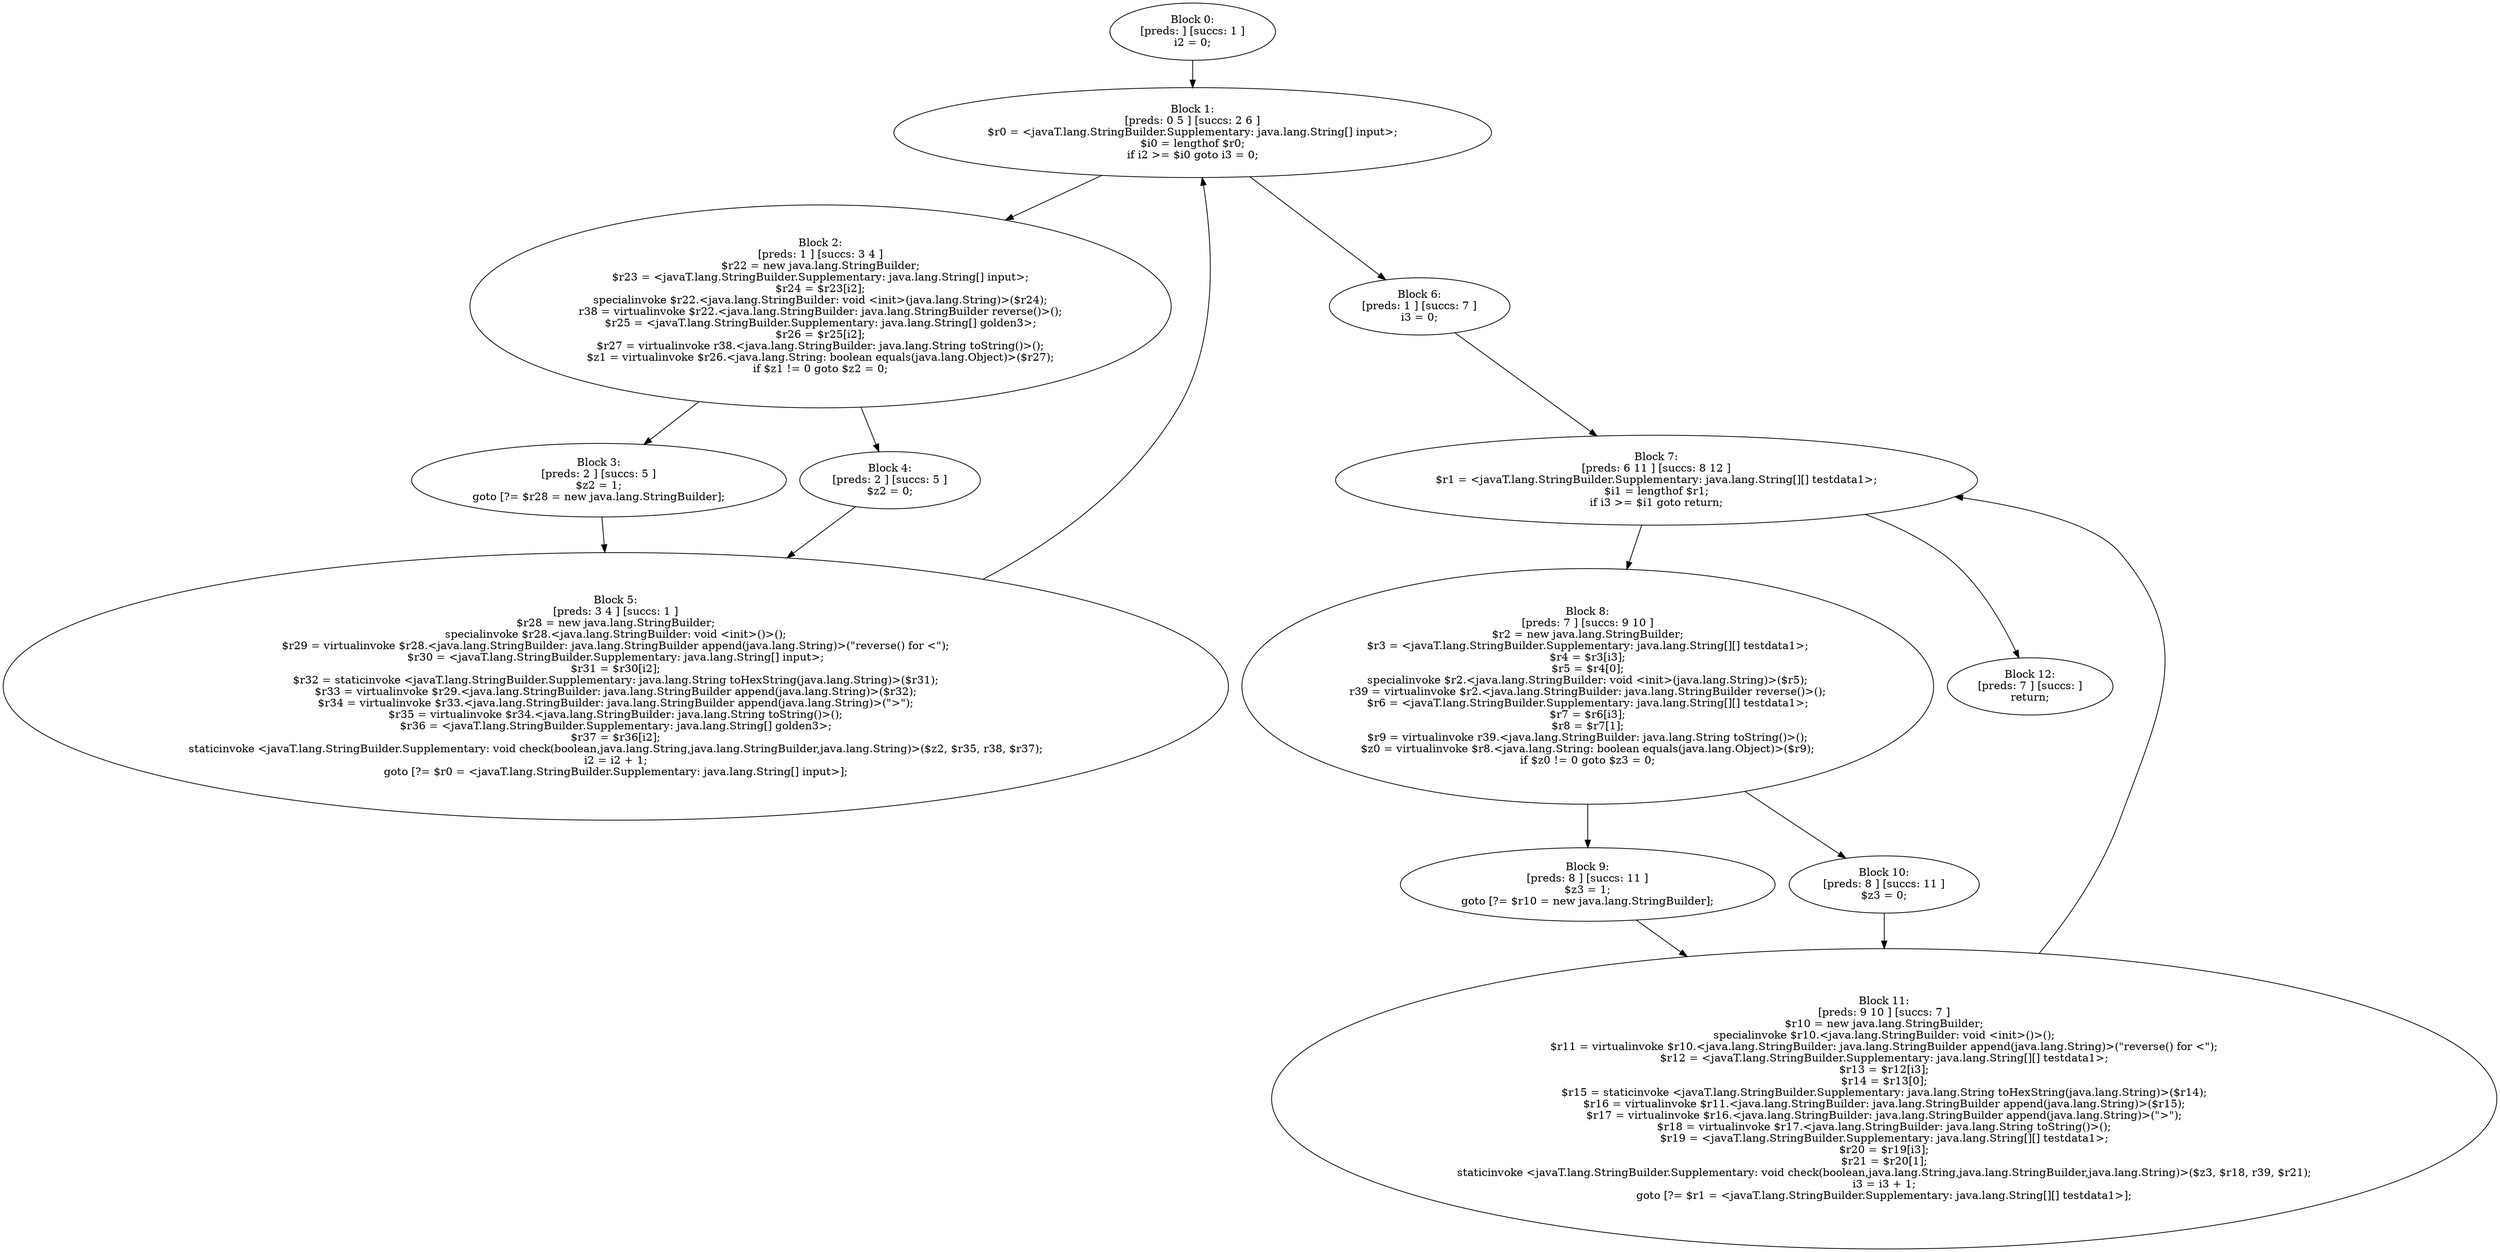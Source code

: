 digraph "unitGraph" {
    "Block 0:
[preds: ] [succs: 1 ]
i2 = 0;
"
    "Block 1:
[preds: 0 5 ] [succs: 2 6 ]
$r0 = <javaT.lang.StringBuilder.Supplementary: java.lang.String[] input>;
$i0 = lengthof $r0;
if i2 >= $i0 goto i3 = 0;
"
    "Block 2:
[preds: 1 ] [succs: 3 4 ]
$r22 = new java.lang.StringBuilder;
$r23 = <javaT.lang.StringBuilder.Supplementary: java.lang.String[] input>;
$r24 = $r23[i2];
specialinvoke $r22.<java.lang.StringBuilder: void <init>(java.lang.String)>($r24);
r38 = virtualinvoke $r22.<java.lang.StringBuilder: java.lang.StringBuilder reverse()>();
$r25 = <javaT.lang.StringBuilder.Supplementary: java.lang.String[] golden3>;
$r26 = $r25[i2];
$r27 = virtualinvoke r38.<java.lang.StringBuilder: java.lang.String toString()>();
$z1 = virtualinvoke $r26.<java.lang.String: boolean equals(java.lang.Object)>($r27);
if $z1 != 0 goto $z2 = 0;
"
    "Block 3:
[preds: 2 ] [succs: 5 ]
$z2 = 1;
goto [?= $r28 = new java.lang.StringBuilder];
"
    "Block 4:
[preds: 2 ] [succs: 5 ]
$z2 = 0;
"
    "Block 5:
[preds: 3 4 ] [succs: 1 ]
$r28 = new java.lang.StringBuilder;
specialinvoke $r28.<java.lang.StringBuilder: void <init>()>();
$r29 = virtualinvoke $r28.<java.lang.StringBuilder: java.lang.StringBuilder append(java.lang.String)>(\"reverse() for <\");
$r30 = <javaT.lang.StringBuilder.Supplementary: java.lang.String[] input>;
$r31 = $r30[i2];
$r32 = staticinvoke <javaT.lang.StringBuilder.Supplementary: java.lang.String toHexString(java.lang.String)>($r31);
$r33 = virtualinvoke $r29.<java.lang.StringBuilder: java.lang.StringBuilder append(java.lang.String)>($r32);
$r34 = virtualinvoke $r33.<java.lang.StringBuilder: java.lang.StringBuilder append(java.lang.String)>(\">\");
$r35 = virtualinvoke $r34.<java.lang.StringBuilder: java.lang.String toString()>();
$r36 = <javaT.lang.StringBuilder.Supplementary: java.lang.String[] golden3>;
$r37 = $r36[i2];
staticinvoke <javaT.lang.StringBuilder.Supplementary: void check(boolean,java.lang.String,java.lang.StringBuilder,java.lang.String)>($z2, $r35, r38, $r37);
i2 = i2 + 1;
goto [?= $r0 = <javaT.lang.StringBuilder.Supplementary: java.lang.String[] input>];
"
    "Block 6:
[preds: 1 ] [succs: 7 ]
i3 = 0;
"
    "Block 7:
[preds: 6 11 ] [succs: 8 12 ]
$r1 = <javaT.lang.StringBuilder.Supplementary: java.lang.String[][] testdata1>;
$i1 = lengthof $r1;
if i3 >= $i1 goto return;
"
    "Block 8:
[preds: 7 ] [succs: 9 10 ]
$r2 = new java.lang.StringBuilder;
$r3 = <javaT.lang.StringBuilder.Supplementary: java.lang.String[][] testdata1>;
$r4 = $r3[i3];
$r5 = $r4[0];
specialinvoke $r2.<java.lang.StringBuilder: void <init>(java.lang.String)>($r5);
r39 = virtualinvoke $r2.<java.lang.StringBuilder: java.lang.StringBuilder reverse()>();
$r6 = <javaT.lang.StringBuilder.Supplementary: java.lang.String[][] testdata1>;
$r7 = $r6[i3];
$r8 = $r7[1];
$r9 = virtualinvoke r39.<java.lang.StringBuilder: java.lang.String toString()>();
$z0 = virtualinvoke $r8.<java.lang.String: boolean equals(java.lang.Object)>($r9);
if $z0 != 0 goto $z3 = 0;
"
    "Block 9:
[preds: 8 ] [succs: 11 ]
$z3 = 1;
goto [?= $r10 = new java.lang.StringBuilder];
"
    "Block 10:
[preds: 8 ] [succs: 11 ]
$z3 = 0;
"
    "Block 11:
[preds: 9 10 ] [succs: 7 ]
$r10 = new java.lang.StringBuilder;
specialinvoke $r10.<java.lang.StringBuilder: void <init>()>();
$r11 = virtualinvoke $r10.<java.lang.StringBuilder: java.lang.StringBuilder append(java.lang.String)>(\"reverse() for <\");
$r12 = <javaT.lang.StringBuilder.Supplementary: java.lang.String[][] testdata1>;
$r13 = $r12[i3];
$r14 = $r13[0];
$r15 = staticinvoke <javaT.lang.StringBuilder.Supplementary: java.lang.String toHexString(java.lang.String)>($r14);
$r16 = virtualinvoke $r11.<java.lang.StringBuilder: java.lang.StringBuilder append(java.lang.String)>($r15);
$r17 = virtualinvoke $r16.<java.lang.StringBuilder: java.lang.StringBuilder append(java.lang.String)>(\">\");
$r18 = virtualinvoke $r17.<java.lang.StringBuilder: java.lang.String toString()>();
$r19 = <javaT.lang.StringBuilder.Supplementary: java.lang.String[][] testdata1>;
$r20 = $r19[i3];
$r21 = $r20[1];
staticinvoke <javaT.lang.StringBuilder.Supplementary: void check(boolean,java.lang.String,java.lang.StringBuilder,java.lang.String)>($z3, $r18, r39, $r21);
i3 = i3 + 1;
goto [?= $r1 = <javaT.lang.StringBuilder.Supplementary: java.lang.String[][] testdata1>];
"
    "Block 12:
[preds: 7 ] [succs: ]
return;
"
    "Block 0:
[preds: ] [succs: 1 ]
i2 = 0;
"->"Block 1:
[preds: 0 5 ] [succs: 2 6 ]
$r0 = <javaT.lang.StringBuilder.Supplementary: java.lang.String[] input>;
$i0 = lengthof $r0;
if i2 >= $i0 goto i3 = 0;
";
    "Block 1:
[preds: 0 5 ] [succs: 2 6 ]
$r0 = <javaT.lang.StringBuilder.Supplementary: java.lang.String[] input>;
$i0 = lengthof $r0;
if i2 >= $i0 goto i3 = 0;
"->"Block 2:
[preds: 1 ] [succs: 3 4 ]
$r22 = new java.lang.StringBuilder;
$r23 = <javaT.lang.StringBuilder.Supplementary: java.lang.String[] input>;
$r24 = $r23[i2];
specialinvoke $r22.<java.lang.StringBuilder: void <init>(java.lang.String)>($r24);
r38 = virtualinvoke $r22.<java.lang.StringBuilder: java.lang.StringBuilder reverse()>();
$r25 = <javaT.lang.StringBuilder.Supplementary: java.lang.String[] golden3>;
$r26 = $r25[i2];
$r27 = virtualinvoke r38.<java.lang.StringBuilder: java.lang.String toString()>();
$z1 = virtualinvoke $r26.<java.lang.String: boolean equals(java.lang.Object)>($r27);
if $z1 != 0 goto $z2 = 0;
";
    "Block 1:
[preds: 0 5 ] [succs: 2 6 ]
$r0 = <javaT.lang.StringBuilder.Supplementary: java.lang.String[] input>;
$i0 = lengthof $r0;
if i2 >= $i0 goto i3 = 0;
"->"Block 6:
[preds: 1 ] [succs: 7 ]
i3 = 0;
";
    "Block 2:
[preds: 1 ] [succs: 3 4 ]
$r22 = new java.lang.StringBuilder;
$r23 = <javaT.lang.StringBuilder.Supplementary: java.lang.String[] input>;
$r24 = $r23[i2];
specialinvoke $r22.<java.lang.StringBuilder: void <init>(java.lang.String)>($r24);
r38 = virtualinvoke $r22.<java.lang.StringBuilder: java.lang.StringBuilder reverse()>();
$r25 = <javaT.lang.StringBuilder.Supplementary: java.lang.String[] golden3>;
$r26 = $r25[i2];
$r27 = virtualinvoke r38.<java.lang.StringBuilder: java.lang.String toString()>();
$z1 = virtualinvoke $r26.<java.lang.String: boolean equals(java.lang.Object)>($r27);
if $z1 != 0 goto $z2 = 0;
"->"Block 3:
[preds: 2 ] [succs: 5 ]
$z2 = 1;
goto [?= $r28 = new java.lang.StringBuilder];
";
    "Block 2:
[preds: 1 ] [succs: 3 4 ]
$r22 = new java.lang.StringBuilder;
$r23 = <javaT.lang.StringBuilder.Supplementary: java.lang.String[] input>;
$r24 = $r23[i2];
specialinvoke $r22.<java.lang.StringBuilder: void <init>(java.lang.String)>($r24);
r38 = virtualinvoke $r22.<java.lang.StringBuilder: java.lang.StringBuilder reverse()>();
$r25 = <javaT.lang.StringBuilder.Supplementary: java.lang.String[] golden3>;
$r26 = $r25[i2];
$r27 = virtualinvoke r38.<java.lang.StringBuilder: java.lang.String toString()>();
$z1 = virtualinvoke $r26.<java.lang.String: boolean equals(java.lang.Object)>($r27);
if $z1 != 0 goto $z2 = 0;
"->"Block 4:
[preds: 2 ] [succs: 5 ]
$z2 = 0;
";
    "Block 3:
[preds: 2 ] [succs: 5 ]
$z2 = 1;
goto [?= $r28 = new java.lang.StringBuilder];
"->"Block 5:
[preds: 3 4 ] [succs: 1 ]
$r28 = new java.lang.StringBuilder;
specialinvoke $r28.<java.lang.StringBuilder: void <init>()>();
$r29 = virtualinvoke $r28.<java.lang.StringBuilder: java.lang.StringBuilder append(java.lang.String)>(\"reverse() for <\");
$r30 = <javaT.lang.StringBuilder.Supplementary: java.lang.String[] input>;
$r31 = $r30[i2];
$r32 = staticinvoke <javaT.lang.StringBuilder.Supplementary: java.lang.String toHexString(java.lang.String)>($r31);
$r33 = virtualinvoke $r29.<java.lang.StringBuilder: java.lang.StringBuilder append(java.lang.String)>($r32);
$r34 = virtualinvoke $r33.<java.lang.StringBuilder: java.lang.StringBuilder append(java.lang.String)>(\">\");
$r35 = virtualinvoke $r34.<java.lang.StringBuilder: java.lang.String toString()>();
$r36 = <javaT.lang.StringBuilder.Supplementary: java.lang.String[] golden3>;
$r37 = $r36[i2];
staticinvoke <javaT.lang.StringBuilder.Supplementary: void check(boolean,java.lang.String,java.lang.StringBuilder,java.lang.String)>($z2, $r35, r38, $r37);
i2 = i2 + 1;
goto [?= $r0 = <javaT.lang.StringBuilder.Supplementary: java.lang.String[] input>];
";
    "Block 4:
[preds: 2 ] [succs: 5 ]
$z2 = 0;
"->"Block 5:
[preds: 3 4 ] [succs: 1 ]
$r28 = new java.lang.StringBuilder;
specialinvoke $r28.<java.lang.StringBuilder: void <init>()>();
$r29 = virtualinvoke $r28.<java.lang.StringBuilder: java.lang.StringBuilder append(java.lang.String)>(\"reverse() for <\");
$r30 = <javaT.lang.StringBuilder.Supplementary: java.lang.String[] input>;
$r31 = $r30[i2];
$r32 = staticinvoke <javaT.lang.StringBuilder.Supplementary: java.lang.String toHexString(java.lang.String)>($r31);
$r33 = virtualinvoke $r29.<java.lang.StringBuilder: java.lang.StringBuilder append(java.lang.String)>($r32);
$r34 = virtualinvoke $r33.<java.lang.StringBuilder: java.lang.StringBuilder append(java.lang.String)>(\">\");
$r35 = virtualinvoke $r34.<java.lang.StringBuilder: java.lang.String toString()>();
$r36 = <javaT.lang.StringBuilder.Supplementary: java.lang.String[] golden3>;
$r37 = $r36[i2];
staticinvoke <javaT.lang.StringBuilder.Supplementary: void check(boolean,java.lang.String,java.lang.StringBuilder,java.lang.String)>($z2, $r35, r38, $r37);
i2 = i2 + 1;
goto [?= $r0 = <javaT.lang.StringBuilder.Supplementary: java.lang.String[] input>];
";
    "Block 5:
[preds: 3 4 ] [succs: 1 ]
$r28 = new java.lang.StringBuilder;
specialinvoke $r28.<java.lang.StringBuilder: void <init>()>();
$r29 = virtualinvoke $r28.<java.lang.StringBuilder: java.lang.StringBuilder append(java.lang.String)>(\"reverse() for <\");
$r30 = <javaT.lang.StringBuilder.Supplementary: java.lang.String[] input>;
$r31 = $r30[i2];
$r32 = staticinvoke <javaT.lang.StringBuilder.Supplementary: java.lang.String toHexString(java.lang.String)>($r31);
$r33 = virtualinvoke $r29.<java.lang.StringBuilder: java.lang.StringBuilder append(java.lang.String)>($r32);
$r34 = virtualinvoke $r33.<java.lang.StringBuilder: java.lang.StringBuilder append(java.lang.String)>(\">\");
$r35 = virtualinvoke $r34.<java.lang.StringBuilder: java.lang.String toString()>();
$r36 = <javaT.lang.StringBuilder.Supplementary: java.lang.String[] golden3>;
$r37 = $r36[i2];
staticinvoke <javaT.lang.StringBuilder.Supplementary: void check(boolean,java.lang.String,java.lang.StringBuilder,java.lang.String)>($z2, $r35, r38, $r37);
i2 = i2 + 1;
goto [?= $r0 = <javaT.lang.StringBuilder.Supplementary: java.lang.String[] input>];
"->"Block 1:
[preds: 0 5 ] [succs: 2 6 ]
$r0 = <javaT.lang.StringBuilder.Supplementary: java.lang.String[] input>;
$i0 = lengthof $r0;
if i2 >= $i0 goto i3 = 0;
";
    "Block 6:
[preds: 1 ] [succs: 7 ]
i3 = 0;
"->"Block 7:
[preds: 6 11 ] [succs: 8 12 ]
$r1 = <javaT.lang.StringBuilder.Supplementary: java.lang.String[][] testdata1>;
$i1 = lengthof $r1;
if i3 >= $i1 goto return;
";
    "Block 7:
[preds: 6 11 ] [succs: 8 12 ]
$r1 = <javaT.lang.StringBuilder.Supplementary: java.lang.String[][] testdata1>;
$i1 = lengthof $r1;
if i3 >= $i1 goto return;
"->"Block 8:
[preds: 7 ] [succs: 9 10 ]
$r2 = new java.lang.StringBuilder;
$r3 = <javaT.lang.StringBuilder.Supplementary: java.lang.String[][] testdata1>;
$r4 = $r3[i3];
$r5 = $r4[0];
specialinvoke $r2.<java.lang.StringBuilder: void <init>(java.lang.String)>($r5);
r39 = virtualinvoke $r2.<java.lang.StringBuilder: java.lang.StringBuilder reverse()>();
$r6 = <javaT.lang.StringBuilder.Supplementary: java.lang.String[][] testdata1>;
$r7 = $r6[i3];
$r8 = $r7[1];
$r9 = virtualinvoke r39.<java.lang.StringBuilder: java.lang.String toString()>();
$z0 = virtualinvoke $r8.<java.lang.String: boolean equals(java.lang.Object)>($r9);
if $z0 != 0 goto $z3 = 0;
";
    "Block 7:
[preds: 6 11 ] [succs: 8 12 ]
$r1 = <javaT.lang.StringBuilder.Supplementary: java.lang.String[][] testdata1>;
$i1 = lengthof $r1;
if i3 >= $i1 goto return;
"->"Block 12:
[preds: 7 ] [succs: ]
return;
";
    "Block 8:
[preds: 7 ] [succs: 9 10 ]
$r2 = new java.lang.StringBuilder;
$r3 = <javaT.lang.StringBuilder.Supplementary: java.lang.String[][] testdata1>;
$r4 = $r3[i3];
$r5 = $r4[0];
specialinvoke $r2.<java.lang.StringBuilder: void <init>(java.lang.String)>($r5);
r39 = virtualinvoke $r2.<java.lang.StringBuilder: java.lang.StringBuilder reverse()>();
$r6 = <javaT.lang.StringBuilder.Supplementary: java.lang.String[][] testdata1>;
$r7 = $r6[i3];
$r8 = $r7[1];
$r9 = virtualinvoke r39.<java.lang.StringBuilder: java.lang.String toString()>();
$z0 = virtualinvoke $r8.<java.lang.String: boolean equals(java.lang.Object)>($r9);
if $z0 != 0 goto $z3 = 0;
"->"Block 9:
[preds: 8 ] [succs: 11 ]
$z3 = 1;
goto [?= $r10 = new java.lang.StringBuilder];
";
    "Block 8:
[preds: 7 ] [succs: 9 10 ]
$r2 = new java.lang.StringBuilder;
$r3 = <javaT.lang.StringBuilder.Supplementary: java.lang.String[][] testdata1>;
$r4 = $r3[i3];
$r5 = $r4[0];
specialinvoke $r2.<java.lang.StringBuilder: void <init>(java.lang.String)>($r5);
r39 = virtualinvoke $r2.<java.lang.StringBuilder: java.lang.StringBuilder reverse()>();
$r6 = <javaT.lang.StringBuilder.Supplementary: java.lang.String[][] testdata1>;
$r7 = $r6[i3];
$r8 = $r7[1];
$r9 = virtualinvoke r39.<java.lang.StringBuilder: java.lang.String toString()>();
$z0 = virtualinvoke $r8.<java.lang.String: boolean equals(java.lang.Object)>($r9);
if $z0 != 0 goto $z3 = 0;
"->"Block 10:
[preds: 8 ] [succs: 11 ]
$z3 = 0;
";
    "Block 9:
[preds: 8 ] [succs: 11 ]
$z3 = 1;
goto [?= $r10 = new java.lang.StringBuilder];
"->"Block 11:
[preds: 9 10 ] [succs: 7 ]
$r10 = new java.lang.StringBuilder;
specialinvoke $r10.<java.lang.StringBuilder: void <init>()>();
$r11 = virtualinvoke $r10.<java.lang.StringBuilder: java.lang.StringBuilder append(java.lang.String)>(\"reverse() for <\");
$r12 = <javaT.lang.StringBuilder.Supplementary: java.lang.String[][] testdata1>;
$r13 = $r12[i3];
$r14 = $r13[0];
$r15 = staticinvoke <javaT.lang.StringBuilder.Supplementary: java.lang.String toHexString(java.lang.String)>($r14);
$r16 = virtualinvoke $r11.<java.lang.StringBuilder: java.lang.StringBuilder append(java.lang.String)>($r15);
$r17 = virtualinvoke $r16.<java.lang.StringBuilder: java.lang.StringBuilder append(java.lang.String)>(\">\");
$r18 = virtualinvoke $r17.<java.lang.StringBuilder: java.lang.String toString()>();
$r19 = <javaT.lang.StringBuilder.Supplementary: java.lang.String[][] testdata1>;
$r20 = $r19[i3];
$r21 = $r20[1];
staticinvoke <javaT.lang.StringBuilder.Supplementary: void check(boolean,java.lang.String,java.lang.StringBuilder,java.lang.String)>($z3, $r18, r39, $r21);
i3 = i3 + 1;
goto [?= $r1 = <javaT.lang.StringBuilder.Supplementary: java.lang.String[][] testdata1>];
";
    "Block 10:
[preds: 8 ] [succs: 11 ]
$z3 = 0;
"->"Block 11:
[preds: 9 10 ] [succs: 7 ]
$r10 = new java.lang.StringBuilder;
specialinvoke $r10.<java.lang.StringBuilder: void <init>()>();
$r11 = virtualinvoke $r10.<java.lang.StringBuilder: java.lang.StringBuilder append(java.lang.String)>(\"reverse() for <\");
$r12 = <javaT.lang.StringBuilder.Supplementary: java.lang.String[][] testdata1>;
$r13 = $r12[i3];
$r14 = $r13[0];
$r15 = staticinvoke <javaT.lang.StringBuilder.Supplementary: java.lang.String toHexString(java.lang.String)>($r14);
$r16 = virtualinvoke $r11.<java.lang.StringBuilder: java.lang.StringBuilder append(java.lang.String)>($r15);
$r17 = virtualinvoke $r16.<java.lang.StringBuilder: java.lang.StringBuilder append(java.lang.String)>(\">\");
$r18 = virtualinvoke $r17.<java.lang.StringBuilder: java.lang.String toString()>();
$r19 = <javaT.lang.StringBuilder.Supplementary: java.lang.String[][] testdata1>;
$r20 = $r19[i3];
$r21 = $r20[1];
staticinvoke <javaT.lang.StringBuilder.Supplementary: void check(boolean,java.lang.String,java.lang.StringBuilder,java.lang.String)>($z3, $r18, r39, $r21);
i3 = i3 + 1;
goto [?= $r1 = <javaT.lang.StringBuilder.Supplementary: java.lang.String[][] testdata1>];
";
    "Block 11:
[preds: 9 10 ] [succs: 7 ]
$r10 = new java.lang.StringBuilder;
specialinvoke $r10.<java.lang.StringBuilder: void <init>()>();
$r11 = virtualinvoke $r10.<java.lang.StringBuilder: java.lang.StringBuilder append(java.lang.String)>(\"reverse() for <\");
$r12 = <javaT.lang.StringBuilder.Supplementary: java.lang.String[][] testdata1>;
$r13 = $r12[i3];
$r14 = $r13[0];
$r15 = staticinvoke <javaT.lang.StringBuilder.Supplementary: java.lang.String toHexString(java.lang.String)>($r14);
$r16 = virtualinvoke $r11.<java.lang.StringBuilder: java.lang.StringBuilder append(java.lang.String)>($r15);
$r17 = virtualinvoke $r16.<java.lang.StringBuilder: java.lang.StringBuilder append(java.lang.String)>(\">\");
$r18 = virtualinvoke $r17.<java.lang.StringBuilder: java.lang.String toString()>();
$r19 = <javaT.lang.StringBuilder.Supplementary: java.lang.String[][] testdata1>;
$r20 = $r19[i3];
$r21 = $r20[1];
staticinvoke <javaT.lang.StringBuilder.Supplementary: void check(boolean,java.lang.String,java.lang.StringBuilder,java.lang.String)>($z3, $r18, r39, $r21);
i3 = i3 + 1;
goto [?= $r1 = <javaT.lang.StringBuilder.Supplementary: java.lang.String[][] testdata1>];
"->"Block 7:
[preds: 6 11 ] [succs: 8 12 ]
$r1 = <javaT.lang.StringBuilder.Supplementary: java.lang.String[][] testdata1>;
$i1 = lengthof $r1;
if i3 >= $i1 goto return;
";
}
